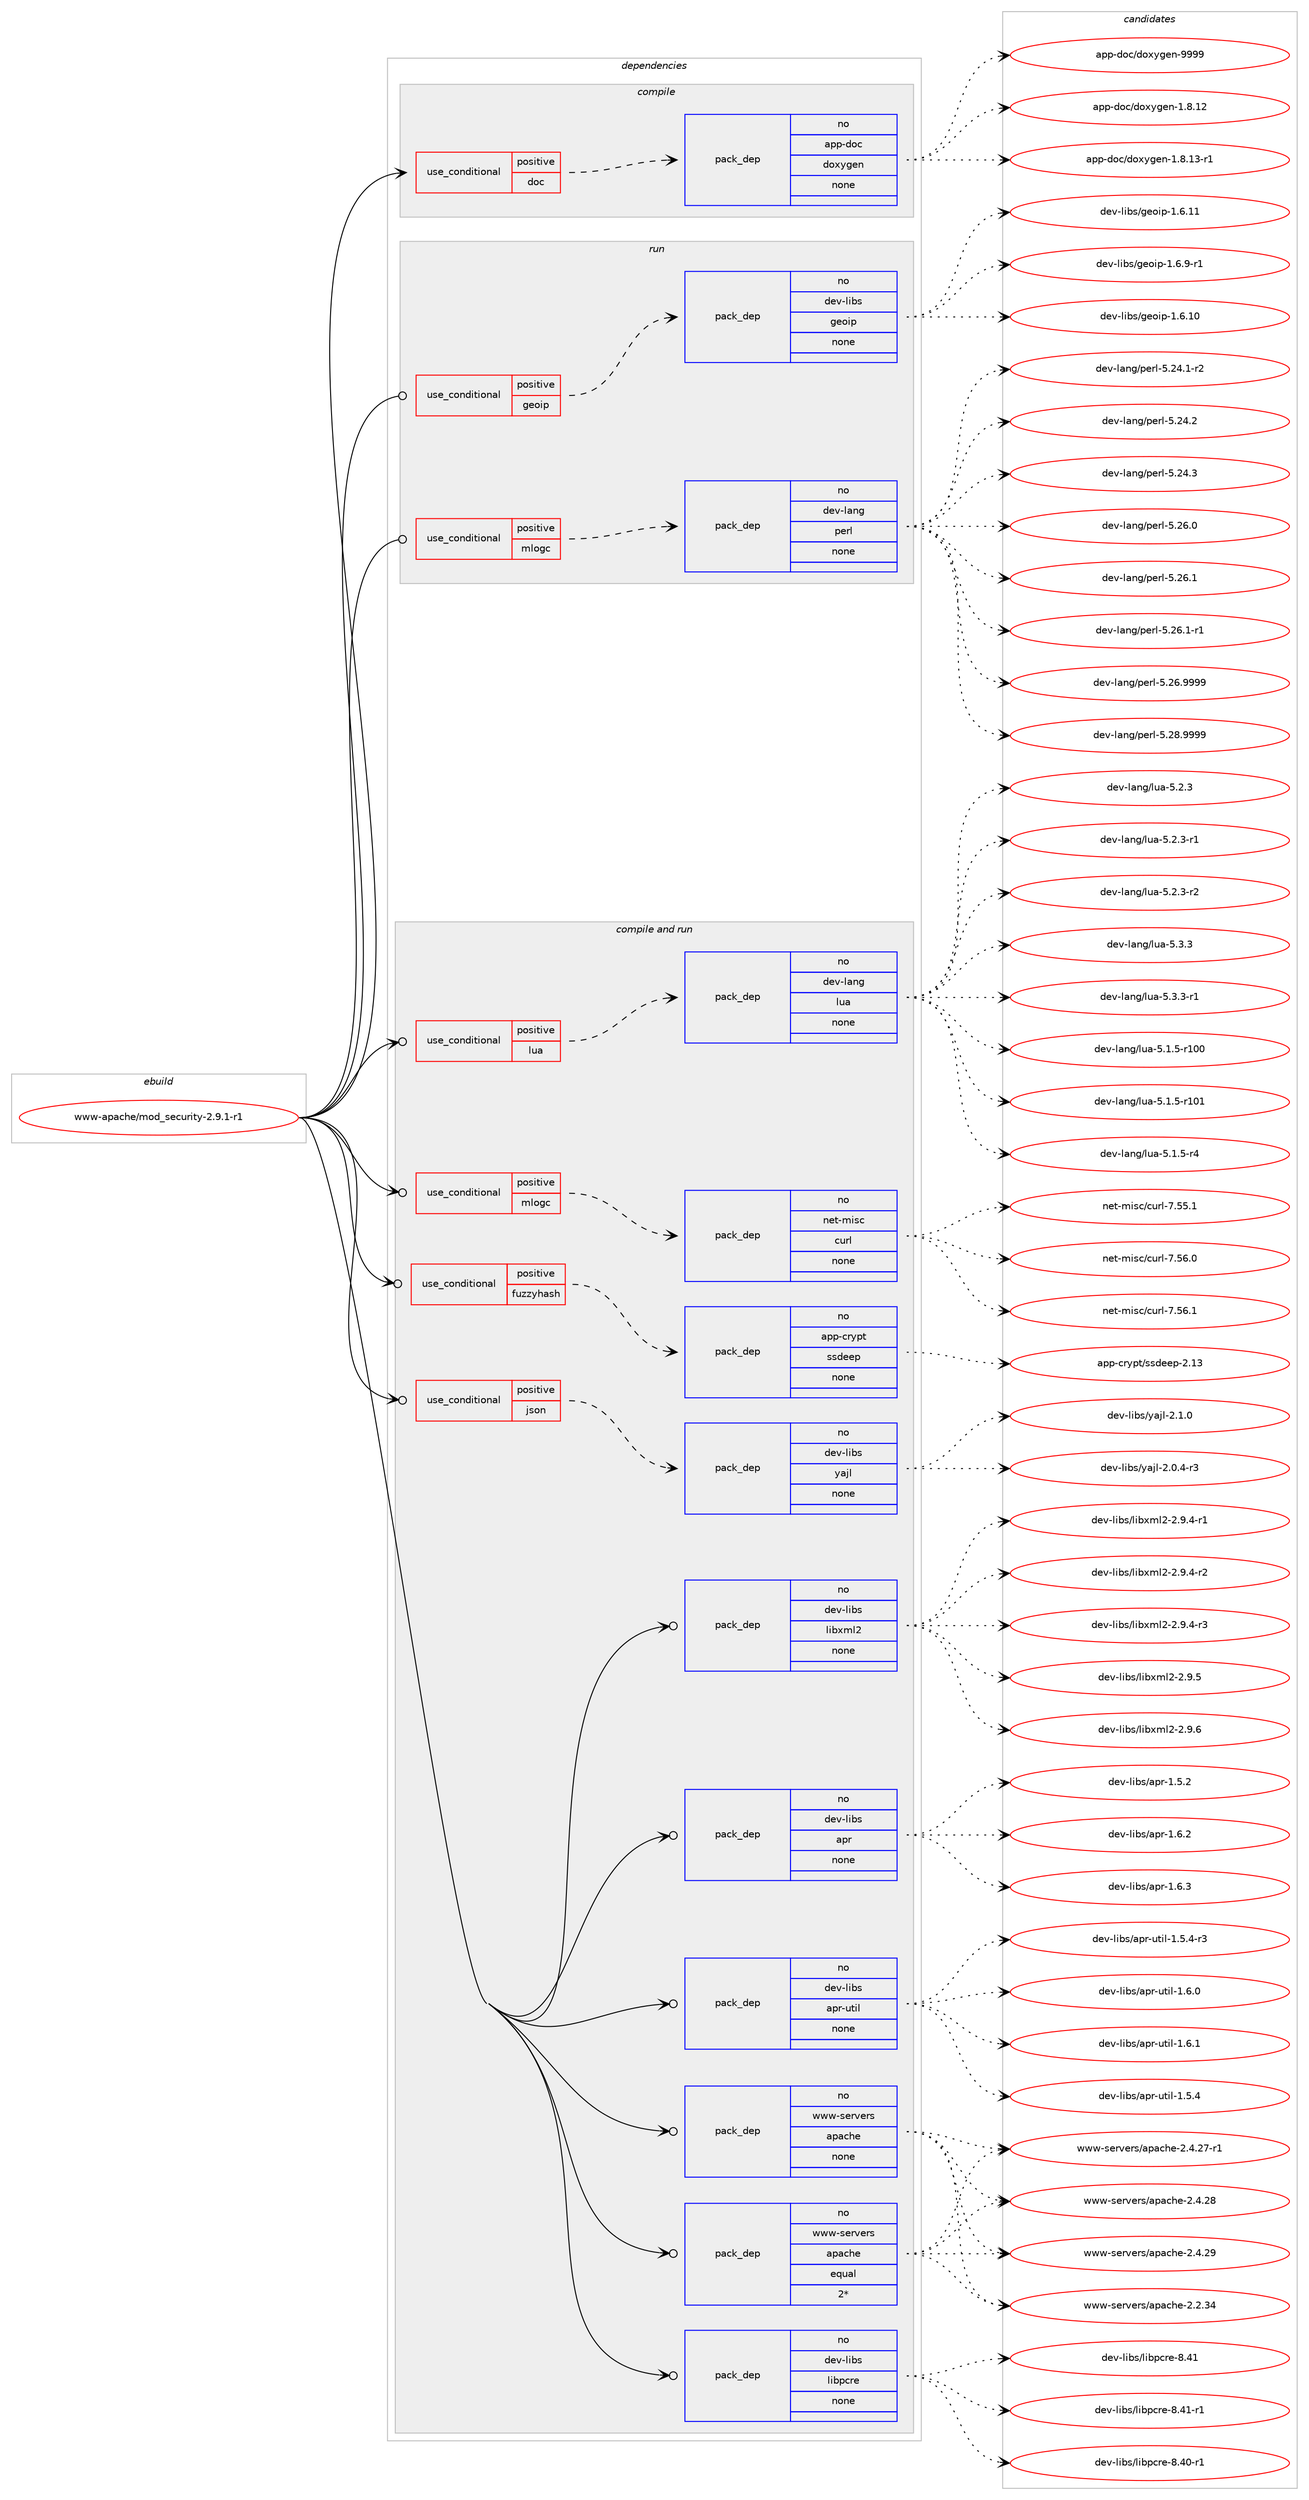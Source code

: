 digraph prolog {

# *************
# Graph options
# *************

newrank=true;
concentrate=true;
compound=true;
graph [rankdir=LR,fontname=Helvetica,fontsize=10,ranksep=1.5];#, ranksep=2.5, nodesep=0.2];
edge  [arrowhead=vee];
node  [fontname=Helvetica,fontsize=10];

# **********
# The ebuild
# **********

subgraph cluster_leftcol {
color=gray;
rank=same;
label=<<i>ebuild</i>>;
id [label="www-apache/mod_security-2.9.1-r1", color=red, width=4, href="../www-apache/mod_security-2.9.1-r1.svg"];
}

# ****************
# The dependencies
# ****************

subgraph cluster_midcol {
color=gray;
label=<<i>dependencies</i>>;
subgraph cluster_compile {
fillcolor="#eeeeee";
style=filled;
label=<<i>compile</i>>;
subgraph cond119104 {
dependency499538 [label=<<TABLE BORDER="0" CELLBORDER="1" CELLSPACING="0" CELLPADDING="4"><TR><TD ROWSPAN="3" CELLPADDING="10">use_conditional</TD></TR><TR><TD>positive</TD></TR><TR><TD>doc</TD></TR></TABLE>>, shape=none, color=red];
subgraph pack371309 {
dependency499539 [label=<<TABLE BORDER="0" CELLBORDER="1" CELLSPACING="0" CELLPADDING="4" WIDTH="220"><TR><TD ROWSPAN="6" CELLPADDING="30">pack_dep</TD></TR><TR><TD WIDTH="110">no</TD></TR><TR><TD>app-doc</TD></TR><TR><TD>doxygen</TD></TR><TR><TD>none</TD></TR><TR><TD></TD></TR></TABLE>>, shape=none, color=blue];
}
dependency499538:e -> dependency499539:w [weight=20,style="dashed",arrowhead="vee"];
}
id:e -> dependency499538:w [weight=20,style="solid",arrowhead="vee"];
}
subgraph cluster_compileandrun {
fillcolor="#eeeeee";
style=filled;
label=<<i>compile and run</i>>;
subgraph cond119105 {
dependency499540 [label=<<TABLE BORDER="0" CELLBORDER="1" CELLSPACING="0" CELLPADDING="4"><TR><TD ROWSPAN="3" CELLPADDING="10">use_conditional</TD></TR><TR><TD>positive</TD></TR><TR><TD>fuzzyhash</TD></TR></TABLE>>, shape=none, color=red];
subgraph pack371310 {
dependency499541 [label=<<TABLE BORDER="0" CELLBORDER="1" CELLSPACING="0" CELLPADDING="4" WIDTH="220"><TR><TD ROWSPAN="6" CELLPADDING="30">pack_dep</TD></TR><TR><TD WIDTH="110">no</TD></TR><TR><TD>app-crypt</TD></TR><TR><TD>ssdeep</TD></TR><TR><TD>none</TD></TR><TR><TD></TD></TR></TABLE>>, shape=none, color=blue];
}
dependency499540:e -> dependency499541:w [weight=20,style="dashed",arrowhead="vee"];
}
id:e -> dependency499540:w [weight=20,style="solid",arrowhead="odotvee"];
subgraph cond119106 {
dependency499542 [label=<<TABLE BORDER="0" CELLBORDER="1" CELLSPACING="0" CELLPADDING="4"><TR><TD ROWSPAN="3" CELLPADDING="10">use_conditional</TD></TR><TR><TD>positive</TD></TR><TR><TD>json</TD></TR></TABLE>>, shape=none, color=red];
subgraph pack371311 {
dependency499543 [label=<<TABLE BORDER="0" CELLBORDER="1" CELLSPACING="0" CELLPADDING="4" WIDTH="220"><TR><TD ROWSPAN="6" CELLPADDING="30">pack_dep</TD></TR><TR><TD WIDTH="110">no</TD></TR><TR><TD>dev-libs</TD></TR><TR><TD>yajl</TD></TR><TR><TD>none</TD></TR><TR><TD></TD></TR></TABLE>>, shape=none, color=blue];
}
dependency499542:e -> dependency499543:w [weight=20,style="dashed",arrowhead="vee"];
}
id:e -> dependency499542:w [weight=20,style="solid",arrowhead="odotvee"];
subgraph cond119107 {
dependency499544 [label=<<TABLE BORDER="0" CELLBORDER="1" CELLSPACING="0" CELLPADDING="4"><TR><TD ROWSPAN="3" CELLPADDING="10">use_conditional</TD></TR><TR><TD>positive</TD></TR><TR><TD>lua</TD></TR></TABLE>>, shape=none, color=red];
subgraph pack371312 {
dependency499545 [label=<<TABLE BORDER="0" CELLBORDER="1" CELLSPACING="0" CELLPADDING="4" WIDTH="220"><TR><TD ROWSPAN="6" CELLPADDING="30">pack_dep</TD></TR><TR><TD WIDTH="110">no</TD></TR><TR><TD>dev-lang</TD></TR><TR><TD>lua</TD></TR><TR><TD>none</TD></TR><TR><TD></TD></TR></TABLE>>, shape=none, color=blue];
}
dependency499544:e -> dependency499545:w [weight=20,style="dashed",arrowhead="vee"];
}
id:e -> dependency499544:w [weight=20,style="solid",arrowhead="odotvee"];
subgraph cond119108 {
dependency499546 [label=<<TABLE BORDER="0" CELLBORDER="1" CELLSPACING="0" CELLPADDING="4"><TR><TD ROWSPAN="3" CELLPADDING="10">use_conditional</TD></TR><TR><TD>positive</TD></TR><TR><TD>mlogc</TD></TR></TABLE>>, shape=none, color=red];
subgraph pack371313 {
dependency499547 [label=<<TABLE BORDER="0" CELLBORDER="1" CELLSPACING="0" CELLPADDING="4" WIDTH="220"><TR><TD ROWSPAN="6" CELLPADDING="30">pack_dep</TD></TR><TR><TD WIDTH="110">no</TD></TR><TR><TD>net-misc</TD></TR><TR><TD>curl</TD></TR><TR><TD>none</TD></TR><TR><TD></TD></TR></TABLE>>, shape=none, color=blue];
}
dependency499546:e -> dependency499547:w [weight=20,style="dashed",arrowhead="vee"];
}
id:e -> dependency499546:w [weight=20,style="solid",arrowhead="odotvee"];
subgraph pack371314 {
dependency499548 [label=<<TABLE BORDER="0" CELLBORDER="1" CELLSPACING="0" CELLPADDING="4" WIDTH="220"><TR><TD ROWSPAN="6" CELLPADDING="30">pack_dep</TD></TR><TR><TD WIDTH="110">no</TD></TR><TR><TD>dev-libs</TD></TR><TR><TD>apr</TD></TR><TR><TD>none</TD></TR><TR><TD></TD></TR></TABLE>>, shape=none, color=blue];
}
id:e -> dependency499548:w [weight=20,style="solid",arrowhead="odotvee"];
subgraph pack371315 {
dependency499549 [label=<<TABLE BORDER="0" CELLBORDER="1" CELLSPACING="0" CELLPADDING="4" WIDTH="220"><TR><TD ROWSPAN="6" CELLPADDING="30">pack_dep</TD></TR><TR><TD WIDTH="110">no</TD></TR><TR><TD>dev-libs</TD></TR><TR><TD>apr-util</TD></TR><TR><TD>none</TD></TR><TR><TD></TD></TR></TABLE>>, shape=none, color=blue];
}
id:e -> dependency499549:w [weight=20,style="solid",arrowhead="odotvee"];
subgraph pack371316 {
dependency499550 [label=<<TABLE BORDER="0" CELLBORDER="1" CELLSPACING="0" CELLPADDING="4" WIDTH="220"><TR><TD ROWSPAN="6" CELLPADDING="30">pack_dep</TD></TR><TR><TD WIDTH="110">no</TD></TR><TR><TD>dev-libs</TD></TR><TR><TD>libpcre</TD></TR><TR><TD>none</TD></TR><TR><TD></TD></TR></TABLE>>, shape=none, color=blue];
}
id:e -> dependency499550:w [weight=20,style="solid",arrowhead="odotvee"];
subgraph pack371317 {
dependency499551 [label=<<TABLE BORDER="0" CELLBORDER="1" CELLSPACING="0" CELLPADDING="4" WIDTH="220"><TR><TD ROWSPAN="6" CELLPADDING="30">pack_dep</TD></TR><TR><TD WIDTH="110">no</TD></TR><TR><TD>dev-libs</TD></TR><TR><TD>libxml2</TD></TR><TR><TD>none</TD></TR><TR><TD></TD></TR></TABLE>>, shape=none, color=blue];
}
id:e -> dependency499551:w [weight=20,style="solid",arrowhead="odotvee"];
subgraph pack371318 {
dependency499552 [label=<<TABLE BORDER="0" CELLBORDER="1" CELLSPACING="0" CELLPADDING="4" WIDTH="220"><TR><TD ROWSPAN="6" CELLPADDING="30">pack_dep</TD></TR><TR><TD WIDTH="110">no</TD></TR><TR><TD>www-servers</TD></TR><TR><TD>apache</TD></TR><TR><TD>equal</TD></TR><TR><TD>2*</TD></TR></TABLE>>, shape=none, color=blue];
}
id:e -> dependency499552:w [weight=20,style="solid",arrowhead="odotvee"];
subgraph pack371319 {
dependency499553 [label=<<TABLE BORDER="0" CELLBORDER="1" CELLSPACING="0" CELLPADDING="4" WIDTH="220"><TR><TD ROWSPAN="6" CELLPADDING="30">pack_dep</TD></TR><TR><TD WIDTH="110">no</TD></TR><TR><TD>www-servers</TD></TR><TR><TD>apache</TD></TR><TR><TD>none</TD></TR><TR><TD></TD></TR></TABLE>>, shape=none, color=blue];
}
id:e -> dependency499553:w [weight=20,style="solid",arrowhead="odotvee"];
}
subgraph cluster_run {
fillcolor="#eeeeee";
style=filled;
label=<<i>run</i>>;
subgraph cond119109 {
dependency499554 [label=<<TABLE BORDER="0" CELLBORDER="1" CELLSPACING="0" CELLPADDING="4"><TR><TD ROWSPAN="3" CELLPADDING="10">use_conditional</TD></TR><TR><TD>positive</TD></TR><TR><TD>geoip</TD></TR></TABLE>>, shape=none, color=red];
subgraph pack371320 {
dependency499555 [label=<<TABLE BORDER="0" CELLBORDER="1" CELLSPACING="0" CELLPADDING="4" WIDTH="220"><TR><TD ROWSPAN="6" CELLPADDING="30">pack_dep</TD></TR><TR><TD WIDTH="110">no</TD></TR><TR><TD>dev-libs</TD></TR><TR><TD>geoip</TD></TR><TR><TD>none</TD></TR><TR><TD></TD></TR></TABLE>>, shape=none, color=blue];
}
dependency499554:e -> dependency499555:w [weight=20,style="dashed",arrowhead="vee"];
}
id:e -> dependency499554:w [weight=20,style="solid",arrowhead="odot"];
subgraph cond119110 {
dependency499556 [label=<<TABLE BORDER="0" CELLBORDER="1" CELLSPACING="0" CELLPADDING="4"><TR><TD ROWSPAN="3" CELLPADDING="10">use_conditional</TD></TR><TR><TD>positive</TD></TR><TR><TD>mlogc</TD></TR></TABLE>>, shape=none, color=red];
subgraph pack371321 {
dependency499557 [label=<<TABLE BORDER="0" CELLBORDER="1" CELLSPACING="0" CELLPADDING="4" WIDTH="220"><TR><TD ROWSPAN="6" CELLPADDING="30">pack_dep</TD></TR><TR><TD WIDTH="110">no</TD></TR><TR><TD>dev-lang</TD></TR><TR><TD>perl</TD></TR><TR><TD>none</TD></TR><TR><TD></TD></TR></TABLE>>, shape=none, color=blue];
}
dependency499556:e -> dependency499557:w [weight=20,style="dashed",arrowhead="vee"];
}
id:e -> dependency499556:w [weight=20,style="solid",arrowhead="odot"];
}
}

# **************
# The candidates
# **************

subgraph cluster_choices {
rank=same;
color=gray;
label=<<i>candidates</i>>;

subgraph choice371309 {
color=black;
nodesep=1;
choice9711211245100111994710011112012110310111045494656464950 [label="app-doc/doxygen-1.8.12", color=red, width=4,href="../app-doc/doxygen-1.8.12.svg"];
choice97112112451001119947100111120121103101110454946564649514511449 [label="app-doc/doxygen-1.8.13-r1", color=red, width=4,href="../app-doc/doxygen-1.8.13-r1.svg"];
choice971121124510011199471001111201211031011104557575757 [label="app-doc/doxygen-9999", color=red, width=4,href="../app-doc/doxygen-9999.svg"];
dependency499539:e -> choice9711211245100111994710011112012110310111045494656464950:w [style=dotted,weight="100"];
dependency499539:e -> choice97112112451001119947100111120121103101110454946564649514511449:w [style=dotted,weight="100"];
dependency499539:e -> choice971121124510011199471001111201211031011104557575757:w [style=dotted,weight="100"];
}
subgraph choice371310 {
color=black;
nodesep=1;
choice971121124599114121112116471151151001011011124550464951 [label="app-crypt/ssdeep-2.13", color=red, width=4,href="../app-crypt/ssdeep-2.13.svg"];
dependency499541:e -> choice971121124599114121112116471151151001011011124550464951:w [style=dotted,weight="100"];
}
subgraph choice371311 {
color=black;
nodesep=1;
choice100101118451081059811547121971061084550464846524511451 [label="dev-libs/yajl-2.0.4-r3", color=red, width=4,href="../dev-libs/yajl-2.0.4-r3.svg"];
choice10010111845108105981154712197106108455046494648 [label="dev-libs/yajl-2.1.0", color=red, width=4,href="../dev-libs/yajl-2.1.0.svg"];
dependency499543:e -> choice100101118451081059811547121971061084550464846524511451:w [style=dotted,weight="100"];
dependency499543:e -> choice10010111845108105981154712197106108455046494648:w [style=dotted,weight="100"];
}
subgraph choice371312 {
color=black;
nodesep=1;
choice1001011184510897110103471081179745534649465345114494848 [label="dev-lang/lua-5.1.5-r100", color=red, width=4,href="../dev-lang/lua-5.1.5-r100.svg"];
choice1001011184510897110103471081179745534649465345114494849 [label="dev-lang/lua-5.1.5-r101", color=red, width=4,href="../dev-lang/lua-5.1.5-r101.svg"];
choice100101118451089711010347108117974553464946534511452 [label="dev-lang/lua-5.1.5-r4", color=red, width=4,href="../dev-lang/lua-5.1.5-r4.svg"];
choice10010111845108971101034710811797455346504651 [label="dev-lang/lua-5.2.3", color=red, width=4,href="../dev-lang/lua-5.2.3.svg"];
choice100101118451089711010347108117974553465046514511449 [label="dev-lang/lua-5.2.3-r1", color=red, width=4,href="../dev-lang/lua-5.2.3-r1.svg"];
choice100101118451089711010347108117974553465046514511450 [label="dev-lang/lua-5.2.3-r2", color=red, width=4,href="../dev-lang/lua-5.2.3-r2.svg"];
choice10010111845108971101034710811797455346514651 [label="dev-lang/lua-5.3.3", color=red, width=4,href="../dev-lang/lua-5.3.3.svg"];
choice100101118451089711010347108117974553465146514511449 [label="dev-lang/lua-5.3.3-r1", color=red, width=4,href="../dev-lang/lua-5.3.3-r1.svg"];
dependency499545:e -> choice1001011184510897110103471081179745534649465345114494848:w [style=dotted,weight="100"];
dependency499545:e -> choice1001011184510897110103471081179745534649465345114494849:w [style=dotted,weight="100"];
dependency499545:e -> choice100101118451089711010347108117974553464946534511452:w [style=dotted,weight="100"];
dependency499545:e -> choice10010111845108971101034710811797455346504651:w [style=dotted,weight="100"];
dependency499545:e -> choice100101118451089711010347108117974553465046514511449:w [style=dotted,weight="100"];
dependency499545:e -> choice100101118451089711010347108117974553465046514511450:w [style=dotted,weight="100"];
dependency499545:e -> choice10010111845108971101034710811797455346514651:w [style=dotted,weight="100"];
dependency499545:e -> choice100101118451089711010347108117974553465146514511449:w [style=dotted,weight="100"];
}
subgraph choice371313 {
color=black;
nodesep=1;
choice1101011164510910511599479911711410845554653534649 [label="net-misc/curl-7.55.1", color=red, width=4,href="../net-misc/curl-7.55.1.svg"];
choice1101011164510910511599479911711410845554653544648 [label="net-misc/curl-7.56.0", color=red, width=4,href="../net-misc/curl-7.56.0.svg"];
choice1101011164510910511599479911711410845554653544649 [label="net-misc/curl-7.56.1", color=red, width=4,href="../net-misc/curl-7.56.1.svg"];
dependency499547:e -> choice1101011164510910511599479911711410845554653534649:w [style=dotted,weight="100"];
dependency499547:e -> choice1101011164510910511599479911711410845554653544648:w [style=dotted,weight="100"];
dependency499547:e -> choice1101011164510910511599479911711410845554653544649:w [style=dotted,weight="100"];
}
subgraph choice371314 {
color=black;
nodesep=1;
choice10010111845108105981154797112114454946534650 [label="dev-libs/apr-1.5.2", color=red, width=4,href="../dev-libs/apr-1.5.2.svg"];
choice10010111845108105981154797112114454946544650 [label="dev-libs/apr-1.6.2", color=red, width=4,href="../dev-libs/apr-1.6.2.svg"];
choice10010111845108105981154797112114454946544651 [label="dev-libs/apr-1.6.3", color=red, width=4,href="../dev-libs/apr-1.6.3.svg"];
dependency499548:e -> choice10010111845108105981154797112114454946534650:w [style=dotted,weight="100"];
dependency499548:e -> choice10010111845108105981154797112114454946544650:w [style=dotted,weight="100"];
dependency499548:e -> choice10010111845108105981154797112114454946544651:w [style=dotted,weight="100"];
}
subgraph choice371315 {
color=black;
nodesep=1;
choice1001011184510810598115479711211445117116105108454946534652 [label="dev-libs/apr-util-1.5.4", color=red, width=4,href="../dev-libs/apr-util-1.5.4.svg"];
choice10010111845108105981154797112114451171161051084549465346524511451 [label="dev-libs/apr-util-1.5.4-r3", color=red, width=4,href="../dev-libs/apr-util-1.5.4-r3.svg"];
choice1001011184510810598115479711211445117116105108454946544648 [label="dev-libs/apr-util-1.6.0", color=red, width=4,href="../dev-libs/apr-util-1.6.0.svg"];
choice1001011184510810598115479711211445117116105108454946544649 [label="dev-libs/apr-util-1.6.1", color=red, width=4,href="../dev-libs/apr-util-1.6.1.svg"];
dependency499549:e -> choice1001011184510810598115479711211445117116105108454946534652:w [style=dotted,weight="100"];
dependency499549:e -> choice10010111845108105981154797112114451171161051084549465346524511451:w [style=dotted,weight="100"];
dependency499549:e -> choice1001011184510810598115479711211445117116105108454946544648:w [style=dotted,weight="100"];
dependency499549:e -> choice1001011184510810598115479711211445117116105108454946544649:w [style=dotted,weight="100"];
}
subgraph choice371316 {
color=black;
nodesep=1;
choice100101118451081059811547108105981129911410145564652484511449 [label="dev-libs/libpcre-8.40-r1", color=red, width=4,href="../dev-libs/libpcre-8.40-r1.svg"];
choice10010111845108105981154710810598112991141014556465249 [label="dev-libs/libpcre-8.41", color=red, width=4,href="../dev-libs/libpcre-8.41.svg"];
choice100101118451081059811547108105981129911410145564652494511449 [label="dev-libs/libpcre-8.41-r1", color=red, width=4,href="../dev-libs/libpcre-8.41-r1.svg"];
dependency499550:e -> choice100101118451081059811547108105981129911410145564652484511449:w [style=dotted,weight="100"];
dependency499550:e -> choice10010111845108105981154710810598112991141014556465249:w [style=dotted,weight="100"];
dependency499550:e -> choice100101118451081059811547108105981129911410145564652494511449:w [style=dotted,weight="100"];
}
subgraph choice371317 {
color=black;
nodesep=1;
choice10010111845108105981154710810598120109108504550465746524511449 [label="dev-libs/libxml2-2.9.4-r1", color=red, width=4,href="../dev-libs/libxml2-2.9.4-r1.svg"];
choice10010111845108105981154710810598120109108504550465746524511450 [label="dev-libs/libxml2-2.9.4-r2", color=red, width=4,href="../dev-libs/libxml2-2.9.4-r2.svg"];
choice10010111845108105981154710810598120109108504550465746524511451 [label="dev-libs/libxml2-2.9.4-r3", color=red, width=4,href="../dev-libs/libxml2-2.9.4-r3.svg"];
choice1001011184510810598115471081059812010910850455046574653 [label="dev-libs/libxml2-2.9.5", color=red, width=4,href="../dev-libs/libxml2-2.9.5.svg"];
choice1001011184510810598115471081059812010910850455046574654 [label="dev-libs/libxml2-2.9.6", color=red, width=4,href="../dev-libs/libxml2-2.9.6.svg"];
dependency499551:e -> choice10010111845108105981154710810598120109108504550465746524511449:w [style=dotted,weight="100"];
dependency499551:e -> choice10010111845108105981154710810598120109108504550465746524511450:w [style=dotted,weight="100"];
dependency499551:e -> choice10010111845108105981154710810598120109108504550465746524511451:w [style=dotted,weight="100"];
dependency499551:e -> choice1001011184510810598115471081059812010910850455046574653:w [style=dotted,weight="100"];
dependency499551:e -> choice1001011184510810598115471081059812010910850455046574654:w [style=dotted,weight="100"];
}
subgraph choice371318 {
color=black;
nodesep=1;
choice119119119451151011141181011141154797112979910410145504650465152 [label="www-servers/apache-2.2.34", color=red, width=4,href="../www-servers/apache-2.2.34.svg"];
choice1191191194511510111411810111411547971129799104101455046524650554511449 [label="www-servers/apache-2.4.27-r1", color=red, width=4,href="../www-servers/apache-2.4.27-r1.svg"];
choice119119119451151011141181011141154797112979910410145504652465056 [label="www-servers/apache-2.4.28", color=red, width=4,href="../www-servers/apache-2.4.28.svg"];
choice119119119451151011141181011141154797112979910410145504652465057 [label="www-servers/apache-2.4.29", color=red, width=4,href="../www-servers/apache-2.4.29.svg"];
dependency499552:e -> choice119119119451151011141181011141154797112979910410145504650465152:w [style=dotted,weight="100"];
dependency499552:e -> choice1191191194511510111411810111411547971129799104101455046524650554511449:w [style=dotted,weight="100"];
dependency499552:e -> choice119119119451151011141181011141154797112979910410145504652465056:w [style=dotted,weight="100"];
dependency499552:e -> choice119119119451151011141181011141154797112979910410145504652465057:w [style=dotted,weight="100"];
}
subgraph choice371319 {
color=black;
nodesep=1;
choice119119119451151011141181011141154797112979910410145504650465152 [label="www-servers/apache-2.2.34", color=red, width=4,href="../www-servers/apache-2.2.34.svg"];
choice1191191194511510111411810111411547971129799104101455046524650554511449 [label="www-servers/apache-2.4.27-r1", color=red, width=4,href="../www-servers/apache-2.4.27-r1.svg"];
choice119119119451151011141181011141154797112979910410145504652465056 [label="www-servers/apache-2.4.28", color=red, width=4,href="../www-servers/apache-2.4.28.svg"];
choice119119119451151011141181011141154797112979910410145504652465057 [label="www-servers/apache-2.4.29", color=red, width=4,href="../www-servers/apache-2.4.29.svg"];
dependency499553:e -> choice119119119451151011141181011141154797112979910410145504650465152:w [style=dotted,weight="100"];
dependency499553:e -> choice1191191194511510111411810111411547971129799104101455046524650554511449:w [style=dotted,weight="100"];
dependency499553:e -> choice119119119451151011141181011141154797112979910410145504652465056:w [style=dotted,weight="100"];
dependency499553:e -> choice119119119451151011141181011141154797112979910410145504652465057:w [style=dotted,weight="100"];
}
subgraph choice371320 {
color=black;
nodesep=1;
choice10010111845108105981154710310111110511245494654464948 [label="dev-libs/geoip-1.6.10", color=red, width=4,href="../dev-libs/geoip-1.6.10.svg"];
choice10010111845108105981154710310111110511245494654464949 [label="dev-libs/geoip-1.6.11", color=red, width=4,href="../dev-libs/geoip-1.6.11.svg"];
choice1001011184510810598115471031011111051124549465446574511449 [label="dev-libs/geoip-1.6.9-r1", color=red, width=4,href="../dev-libs/geoip-1.6.9-r1.svg"];
dependency499555:e -> choice10010111845108105981154710310111110511245494654464948:w [style=dotted,weight="100"];
dependency499555:e -> choice10010111845108105981154710310111110511245494654464949:w [style=dotted,weight="100"];
dependency499555:e -> choice1001011184510810598115471031011111051124549465446574511449:w [style=dotted,weight="100"];
}
subgraph choice371321 {
color=black;
nodesep=1;
choice100101118451089711010347112101114108455346505246494511450 [label="dev-lang/perl-5.24.1-r2", color=red, width=4,href="../dev-lang/perl-5.24.1-r2.svg"];
choice10010111845108971101034711210111410845534650524650 [label="dev-lang/perl-5.24.2", color=red, width=4,href="../dev-lang/perl-5.24.2.svg"];
choice10010111845108971101034711210111410845534650524651 [label="dev-lang/perl-5.24.3", color=red, width=4,href="../dev-lang/perl-5.24.3.svg"];
choice10010111845108971101034711210111410845534650544648 [label="dev-lang/perl-5.26.0", color=red, width=4,href="../dev-lang/perl-5.26.0.svg"];
choice10010111845108971101034711210111410845534650544649 [label="dev-lang/perl-5.26.1", color=red, width=4,href="../dev-lang/perl-5.26.1.svg"];
choice100101118451089711010347112101114108455346505446494511449 [label="dev-lang/perl-5.26.1-r1", color=red, width=4,href="../dev-lang/perl-5.26.1-r1.svg"];
choice10010111845108971101034711210111410845534650544657575757 [label="dev-lang/perl-5.26.9999", color=red, width=4,href="../dev-lang/perl-5.26.9999.svg"];
choice10010111845108971101034711210111410845534650564657575757 [label="dev-lang/perl-5.28.9999", color=red, width=4,href="../dev-lang/perl-5.28.9999.svg"];
dependency499557:e -> choice100101118451089711010347112101114108455346505246494511450:w [style=dotted,weight="100"];
dependency499557:e -> choice10010111845108971101034711210111410845534650524650:w [style=dotted,weight="100"];
dependency499557:e -> choice10010111845108971101034711210111410845534650524651:w [style=dotted,weight="100"];
dependency499557:e -> choice10010111845108971101034711210111410845534650544648:w [style=dotted,weight="100"];
dependency499557:e -> choice10010111845108971101034711210111410845534650544649:w [style=dotted,weight="100"];
dependency499557:e -> choice100101118451089711010347112101114108455346505446494511449:w [style=dotted,weight="100"];
dependency499557:e -> choice10010111845108971101034711210111410845534650544657575757:w [style=dotted,weight="100"];
dependency499557:e -> choice10010111845108971101034711210111410845534650564657575757:w [style=dotted,weight="100"];
}
}

}
